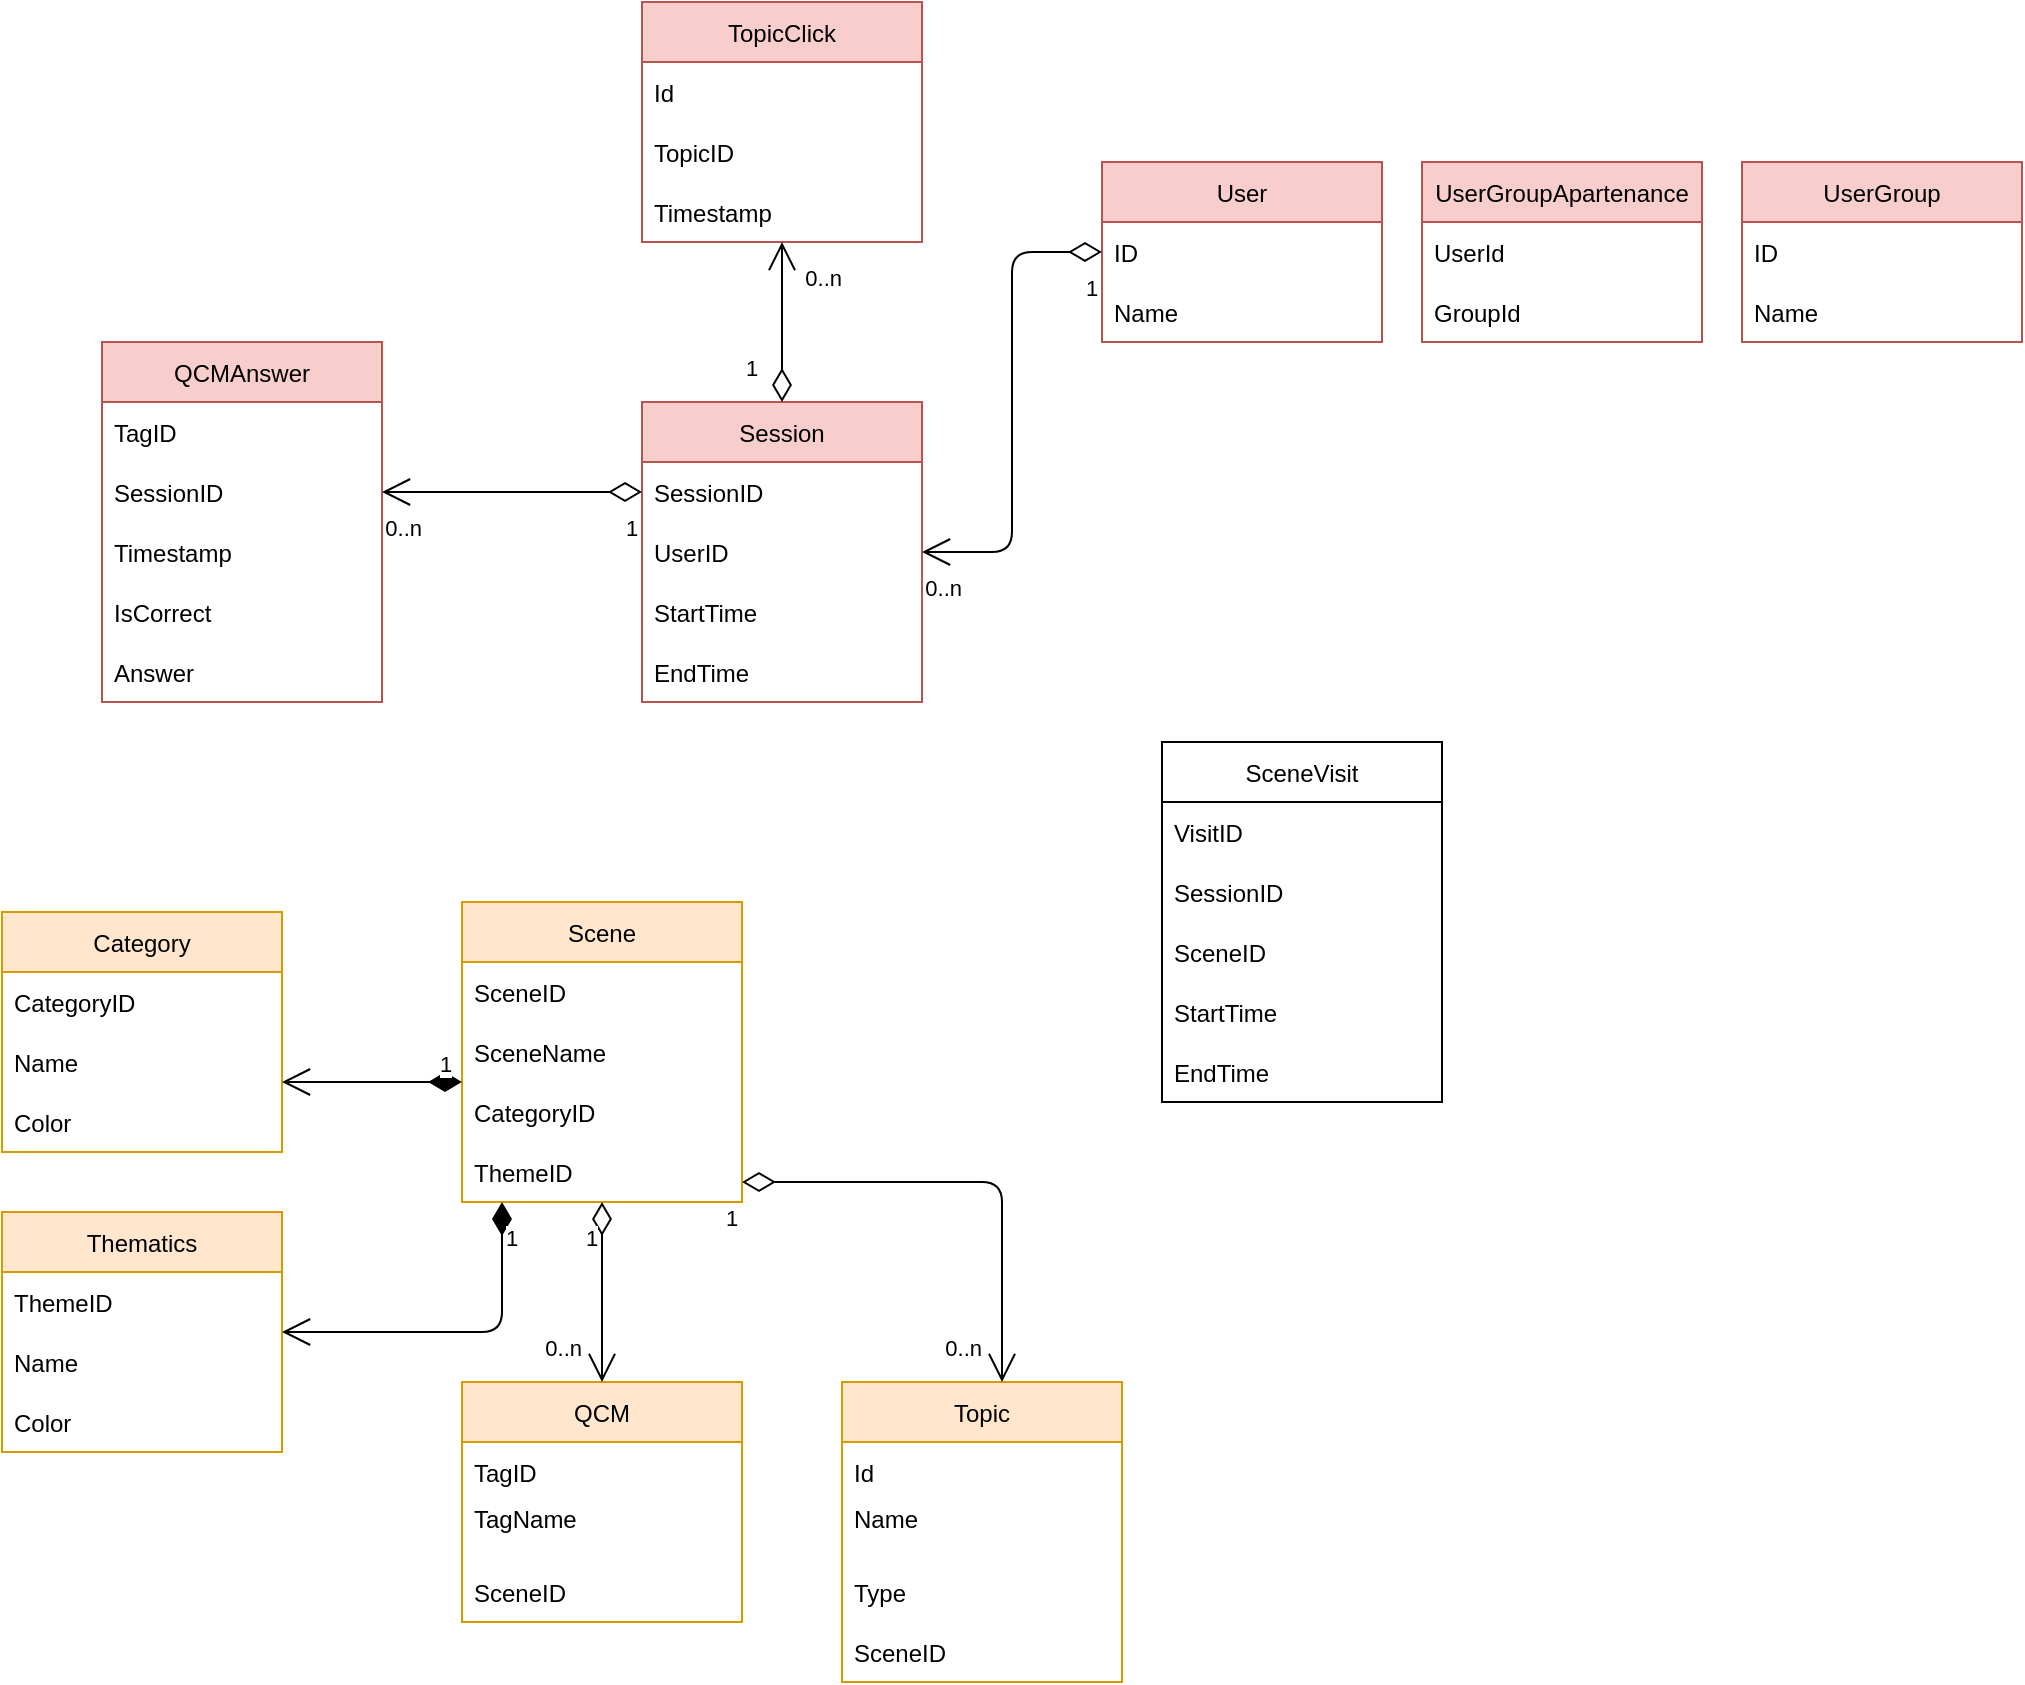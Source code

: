 <mxfile version="15.4.1" type="device"><diagram id="LeO06nZJhRLUOQGXfSKD" name="Page-1"><mxGraphModel dx="2272" dy="1870" grid="1" gridSize="10" guides="1" tooltips="1" connect="1" arrows="1" fold="1" page="1" pageScale="1" pageWidth="850" pageHeight="1100" math="0" shadow="0"><root><mxCell id="0"/><mxCell id="1" parent="0"/><mxCell id="99hKw1-xVSAWSdRPkOgW-1" value="User" style="swimlane;fontStyle=0;childLayout=stackLayout;horizontal=1;startSize=30;horizontalStack=0;resizeParent=1;resizeParentMax=0;resizeLast=0;collapsible=1;marginBottom=0;fillColor=#f8cecc;strokeColor=#b85450;" parent="1" vertex="1"><mxGeometry x="360" y="10" width="140" height="90" as="geometry"/></mxCell><mxCell id="99hKw1-xVSAWSdRPkOgW-2" value="ID" style="text;strokeColor=none;fillColor=none;align=left;verticalAlign=middle;spacingLeft=4;spacingRight=4;overflow=hidden;points=[[0,0.5],[1,0.5]];portConstraint=eastwest;rotatable=0;" parent="99hKw1-xVSAWSdRPkOgW-1" vertex="1"><mxGeometry y="30" width="140" height="30" as="geometry"/></mxCell><mxCell id="99hKw1-xVSAWSdRPkOgW-4" value="Name" style="text;strokeColor=none;fillColor=none;align=left;verticalAlign=middle;spacingLeft=4;spacingRight=4;overflow=hidden;points=[[0,0.5],[1,0.5]];portConstraint=eastwest;rotatable=0;" parent="99hKw1-xVSAWSdRPkOgW-1" vertex="1"><mxGeometry y="60" width="140" height="30" as="geometry"/></mxCell><mxCell id="99hKw1-xVSAWSdRPkOgW-5" value="Session" style="swimlane;fontStyle=0;childLayout=stackLayout;horizontal=1;startSize=30;horizontalStack=0;resizeParent=1;resizeParentMax=0;resizeLast=0;collapsible=1;marginBottom=0;fillColor=#f8cecc;strokeColor=#b85450;" parent="1" vertex="1"><mxGeometry x="130" y="130" width="140" height="150" as="geometry"/></mxCell><mxCell id="99hKw1-xVSAWSdRPkOgW-6" value="SessionID   " style="text;strokeColor=none;fillColor=none;align=left;verticalAlign=middle;spacingLeft=4;spacingRight=4;overflow=hidden;points=[[0,0.5],[1,0.5]];portConstraint=eastwest;rotatable=0;" parent="99hKw1-xVSAWSdRPkOgW-5" vertex="1"><mxGeometry y="30" width="140" height="30" as="geometry"/></mxCell><mxCell id="99hKw1-xVSAWSdRPkOgW-11" value="UserID" style="text;strokeColor=none;fillColor=none;align=left;verticalAlign=middle;spacingLeft=4;spacingRight=4;overflow=hidden;points=[[0,0.5],[1,0.5]];portConstraint=eastwest;rotatable=0;" parent="99hKw1-xVSAWSdRPkOgW-5" vertex="1"><mxGeometry y="60" width="140" height="30" as="geometry"/></mxCell><mxCell id="99hKw1-xVSAWSdRPkOgW-7" value="StartTime    " style="text;strokeColor=none;fillColor=none;align=left;verticalAlign=middle;spacingLeft=4;spacingRight=4;overflow=hidden;points=[[0,0.5],[1,0.5]];portConstraint=eastwest;rotatable=0;" parent="99hKw1-xVSAWSdRPkOgW-5" vertex="1"><mxGeometry y="90" width="140" height="30" as="geometry"/></mxCell><mxCell id="99hKw1-xVSAWSdRPkOgW-8" value="EndTime" style="text;strokeColor=none;fillColor=none;align=left;verticalAlign=middle;spacingLeft=4;spacingRight=4;overflow=hidden;points=[[0,0.5],[1,0.5]];portConstraint=eastwest;rotatable=0;" parent="99hKw1-xVSAWSdRPkOgW-5" vertex="1"><mxGeometry y="120" width="140" height="30" as="geometry"/></mxCell><mxCell id="99hKw1-xVSAWSdRPkOgW-21" value="" style="endArrow=open;html=1;endSize=12;startArrow=diamondThin;startSize=14;startFill=0;edgeStyle=orthogonalEdgeStyle;" parent="1" source="99hKw1-xVSAWSdRPkOgW-2" target="99hKw1-xVSAWSdRPkOgW-11" edge="1"><mxGeometry relative="1" as="geometry"><mxPoint x="230" y="210" as="sourcePoint"/><mxPoint x="390" y="210" as="targetPoint"/></mxGeometry></mxCell><mxCell id="99hKw1-xVSAWSdRPkOgW-22" value="1" style="edgeLabel;resizable=0;html=1;align=left;verticalAlign=top;" parent="99hKw1-xVSAWSdRPkOgW-21" connectable="0" vertex="1"><mxGeometry x="-1" relative="1" as="geometry"><mxPoint x="-10" y="5" as="offset"/></mxGeometry></mxCell><mxCell id="99hKw1-xVSAWSdRPkOgW-23" value="0..n" style="edgeLabel;resizable=0;html=1;align=right;verticalAlign=top;" parent="99hKw1-xVSAWSdRPkOgW-21" connectable="0" vertex="1"><mxGeometry x="1" relative="1" as="geometry"><mxPoint x="20" y="5" as="offset"/></mxGeometry></mxCell><mxCell id="99hKw1-xVSAWSdRPkOgW-24" value="Scene" style="swimlane;fontStyle=0;childLayout=stackLayout;horizontal=1;startSize=30;horizontalStack=0;resizeParent=1;resizeParentMax=0;resizeLast=0;collapsible=1;marginBottom=0;fillColor=#ffe6cc;strokeColor=#d79b00;" parent="1" vertex="1"><mxGeometry x="40" y="380" width="140" height="150" as="geometry"/></mxCell><mxCell id="99hKw1-xVSAWSdRPkOgW-25" value="SceneID" style="text;strokeColor=none;fillColor=none;align=left;verticalAlign=middle;spacingLeft=4;spacingRight=4;overflow=hidden;points=[[0,0.5],[1,0.5]];portConstraint=eastwest;rotatable=0;" parent="99hKw1-xVSAWSdRPkOgW-24" vertex="1"><mxGeometry y="30" width="140" height="30" as="geometry"/></mxCell><mxCell id="99hKw1-xVSAWSdRPkOgW-63" value="SceneName" style="text;strokeColor=none;fillColor=none;align=left;verticalAlign=middle;spacingLeft=4;spacingRight=4;overflow=hidden;points=[[0,0.5],[1,0.5]];portConstraint=eastwest;rotatable=0;" parent="99hKw1-xVSAWSdRPkOgW-24" vertex="1"><mxGeometry y="60" width="140" height="30" as="geometry"/></mxCell><mxCell id="99hKw1-xVSAWSdRPkOgW-26" value="CategoryID" style="text;strokeColor=none;fillColor=none;align=left;verticalAlign=middle;spacingLeft=4;spacingRight=4;overflow=hidden;points=[[0,0.5],[1,0.5]];portConstraint=eastwest;rotatable=0;" parent="99hKw1-xVSAWSdRPkOgW-24" vertex="1"><mxGeometry y="90" width="140" height="30" as="geometry"/></mxCell><mxCell id="99hKw1-xVSAWSdRPkOgW-64" value="ThemeID" style="text;strokeColor=none;fillColor=none;align=left;verticalAlign=middle;spacingLeft=4;spacingRight=4;overflow=hidden;points=[[0,0.5],[1,0.5]];portConstraint=eastwest;rotatable=0;" parent="99hKw1-xVSAWSdRPkOgW-24" vertex="1"><mxGeometry y="120" width="140" height="30" as="geometry"/></mxCell><mxCell id="99hKw1-xVSAWSdRPkOgW-29" value="QCM" style="swimlane;fontStyle=0;childLayout=stackLayout;horizontal=1;startSize=30;horizontalStack=0;resizeParent=1;resizeParentMax=0;resizeLast=0;collapsible=1;marginBottom=0;fillColor=#ffe6cc;strokeColor=#d79b00;" parent="1" vertex="1"><mxGeometry x="40" y="620" width="140" height="120" as="geometry"/></mxCell><mxCell id="99hKw1-xVSAWSdRPkOgW-30" value="TagID" style="text;strokeColor=none;fillColor=none;align=left;verticalAlign=middle;spacingLeft=4;spacingRight=4;overflow=hidden;points=[[0,0.5],[1,0.5]];portConstraint=eastwest;rotatable=0;" parent="99hKw1-xVSAWSdRPkOgW-29" vertex="1"><mxGeometry y="30" width="140" height="30" as="geometry"/></mxCell><mxCell id="78ISwIIr06sM2CBwvlqg-12" value="TagName&#xA;" style="text;strokeColor=none;fillColor=none;align=left;verticalAlign=middle;spacingLeft=4;spacingRight=4;overflow=hidden;points=[[0,0.5],[1,0.5]];portConstraint=eastwest;rotatable=0;" vertex="1" parent="99hKw1-xVSAWSdRPkOgW-29"><mxGeometry y="60" width="140" height="30" as="geometry"/></mxCell><mxCell id="99hKw1-xVSAWSdRPkOgW-31" value="SceneID" style="text;strokeColor=none;fillColor=none;align=left;verticalAlign=middle;spacingLeft=4;spacingRight=4;overflow=hidden;points=[[0,0.5],[1,0.5]];portConstraint=eastwest;rotatable=0;" parent="99hKw1-xVSAWSdRPkOgW-29" vertex="1"><mxGeometry y="90" width="140" height="30" as="geometry"/></mxCell><mxCell id="99hKw1-xVSAWSdRPkOgW-32" value="" style="endArrow=open;html=1;endSize=12;startArrow=diamondThin;startSize=14;startFill=0;edgeStyle=orthogonalEdgeStyle;entryX=0.5;entryY=0;entryDx=0;entryDy=0;" parent="1" target="99hKw1-xVSAWSdRPkOgW-29" edge="1"><mxGeometry relative="1" as="geometry"><mxPoint x="110" y="530" as="sourcePoint"/><mxPoint x="-130" y="750" as="targetPoint"/><Array as="points"><mxPoint x="110" y="610"/><mxPoint x="110" y="610"/></Array></mxGeometry></mxCell><mxCell id="99hKw1-xVSAWSdRPkOgW-33" value="1" style="edgeLabel;resizable=0;html=1;align=left;verticalAlign=top;" parent="99hKw1-xVSAWSdRPkOgW-32" connectable="0" vertex="1"><mxGeometry x="-1" relative="1" as="geometry"><mxPoint x="-10" y="5" as="offset"/></mxGeometry></mxCell><mxCell id="99hKw1-xVSAWSdRPkOgW-34" value="0..n" style="edgeLabel;resizable=0;html=1;align=right;verticalAlign=top;" parent="99hKw1-xVSAWSdRPkOgW-32" connectable="0" vertex="1"><mxGeometry x="1" relative="1" as="geometry"><mxPoint x="-10" y="-30" as="offset"/></mxGeometry></mxCell><mxCell id="99hKw1-xVSAWSdRPkOgW-35" value="QCMAnswer" style="swimlane;fontStyle=0;childLayout=stackLayout;horizontal=1;startSize=30;horizontalStack=0;resizeParent=1;resizeParentMax=0;resizeLast=0;collapsible=1;marginBottom=0;fillColor=#f8cecc;strokeColor=#b85450;" parent="1" vertex="1"><mxGeometry x="-140" y="100" width="140" height="180" as="geometry"/></mxCell><mxCell id="99hKw1-xVSAWSdRPkOgW-72" value="TagID" style="text;strokeColor=none;fillColor=none;align=left;verticalAlign=middle;spacingLeft=4;spacingRight=4;overflow=hidden;points=[[0,0.5],[1,0.5]];portConstraint=eastwest;rotatable=0;" parent="99hKw1-xVSAWSdRPkOgW-35" vertex="1"><mxGeometry y="30" width="140" height="30" as="geometry"/></mxCell><mxCell id="99hKw1-xVSAWSdRPkOgW-36" value="SessionID" style="text;strokeColor=none;fillColor=none;align=left;verticalAlign=middle;spacingLeft=4;spacingRight=4;overflow=hidden;points=[[0,0.5],[1,0.5]];portConstraint=eastwest;rotatable=0;" parent="99hKw1-xVSAWSdRPkOgW-35" vertex="1"><mxGeometry y="60" width="140" height="30" as="geometry"/></mxCell><mxCell id="99hKw1-xVSAWSdRPkOgW-38" value="Timestamp" style="text;strokeColor=none;fillColor=none;align=left;verticalAlign=middle;spacingLeft=4;spacingRight=4;overflow=hidden;points=[[0,0.5],[1,0.5]];portConstraint=eastwest;rotatable=0;" parent="99hKw1-xVSAWSdRPkOgW-35" vertex="1"><mxGeometry y="90" width="140" height="30" as="geometry"/></mxCell><mxCell id="99hKw1-xVSAWSdRPkOgW-69" value="IsCorrect" style="text;strokeColor=none;fillColor=none;align=left;verticalAlign=middle;spacingLeft=4;spacingRight=4;overflow=hidden;points=[[0,0.5],[1,0.5]];portConstraint=eastwest;rotatable=0;" parent="99hKw1-xVSAWSdRPkOgW-35" vertex="1"><mxGeometry y="120" width="140" height="30" as="geometry"/></mxCell><mxCell id="99hKw1-xVSAWSdRPkOgW-78" value="Answer" style="text;strokeColor=none;fillColor=none;align=left;verticalAlign=middle;spacingLeft=4;spacingRight=4;overflow=hidden;points=[[0,0.5],[1,0.5]];portConstraint=eastwest;rotatable=0;" parent="99hKw1-xVSAWSdRPkOgW-35" vertex="1"><mxGeometry y="150" width="140" height="30" as="geometry"/></mxCell><mxCell id="99hKw1-xVSAWSdRPkOgW-39" value="" style="endArrow=open;html=1;endSize=12;startArrow=diamondThin;startSize=14;startFill=0;edgeStyle=orthogonalEdgeStyle;exitX=0;exitY=0.5;exitDx=0;exitDy=0;" parent="1" source="99hKw1-xVSAWSdRPkOgW-6" target="99hKw1-xVSAWSdRPkOgW-36" edge="1"><mxGeometry relative="1" as="geometry"><mxPoint x="400" y="240" as="sourcePoint"/><mxPoint x="310" y="390" as="targetPoint"/></mxGeometry></mxCell><mxCell id="99hKw1-xVSAWSdRPkOgW-40" value="1" style="edgeLabel;resizable=0;html=1;align=left;verticalAlign=top;" parent="99hKw1-xVSAWSdRPkOgW-39" connectable="0" vertex="1"><mxGeometry x="-1" relative="1" as="geometry"><mxPoint x="-10" y="5" as="offset"/></mxGeometry></mxCell><mxCell id="99hKw1-xVSAWSdRPkOgW-41" value="0..n" style="edgeLabel;resizable=0;html=1;align=right;verticalAlign=top;" parent="99hKw1-xVSAWSdRPkOgW-39" connectable="0" vertex="1"><mxGeometry x="1" relative="1" as="geometry"><mxPoint x="20" y="5" as="offset"/></mxGeometry></mxCell><mxCell id="99hKw1-xVSAWSdRPkOgW-45" value="SceneVisit" style="swimlane;fontStyle=0;childLayout=stackLayout;horizontal=1;startSize=30;horizontalStack=0;resizeParent=1;resizeParentMax=0;resizeLast=0;collapsible=1;marginBottom=0;" parent="1" vertex="1"><mxGeometry x="390" y="300" width="140" height="180" as="geometry"/></mxCell><mxCell id="99hKw1-xVSAWSdRPkOgW-48" value="VisitID" style="text;strokeColor=none;fillColor=none;align=left;verticalAlign=middle;spacingLeft=4;spacingRight=4;overflow=hidden;points=[[0,0.5],[1,0.5]];portConstraint=eastwest;rotatable=0;" parent="99hKw1-xVSAWSdRPkOgW-45" vertex="1"><mxGeometry y="30" width="140" height="30" as="geometry"/></mxCell><mxCell id="99hKw1-xVSAWSdRPkOgW-46" value="SessionID" style="text;strokeColor=none;fillColor=none;align=left;verticalAlign=middle;spacingLeft=4;spacingRight=4;overflow=hidden;points=[[0,0.5],[1,0.5]];portConstraint=eastwest;rotatable=0;" parent="99hKw1-xVSAWSdRPkOgW-45" vertex="1"><mxGeometry y="60" width="140" height="30" as="geometry"/></mxCell><mxCell id="99hKw1-xVSAWSdRPkOgW-61" value="SceneID" style="text;strokeColor=none;fillColor=none;align=left;verticalAlign=middle;spacingLeft=4;spacingRight=4;overflow=hidden;points=[[0,0.5],[1,0.5]];portConstraint=eastwest;rotatable=0;" parent="99hKw1-xVSAWSdRPkOgW-45" vertex="1"><mxGeometry y="90" width="140" height="30" as="geometry"/></mxCell><mxCell id="99hKw1-xVSAWSdRPkOgW-76" value="StartTime    " style="text;strokeColor=none;fillColor=none;align=left;verticalAlign=middle;spacingLeft=4;spacingRight=4;overflow=hidden;points=[[0,0.5],[1,0.5]];portConstraint=eastwest;rotatable=0;" parent="99hKw1-xVSAWSdRPkOgW-45" vertex="1"><mxGeometry y="120" width="140" height="30" as="geometry"/></mxCell><mxCell id="99hKw1-xVSAWSdRPkOgW-77" value="EndTime" style="text;strokeColor=none;fillColor=none;align=left;verticalAlign=middle;spacingLeft=4;spacingRight=4;overflow=hidden;points=[[0,0.5],[1,0.5]];portConstraint=eastwest;rotatable=0;" parent="99hKw1-xVSAWSdRPkOgW-45" vertex="1"><mxGeometry y="150" width="140" height="30" as="geometry"/></mxCell><mxCell id="99hKw1-xVSAWSdRPkOgW-55" value="Category" style="swimlane;fontStyle=0;childLayout=stackLayout;horizontal=1;startSize=30;horizontalStack=0;resizeParent=1;resizeParentMax=0;resizeLast=0;collapsible=1;marginBottom=0;fillColor=#ffe6cc;strokeColor=#d79b00;" parent="1" vertex="1"><mxGeometry x="-190" y="385" width="140" height="120" as="geometry"/></mxCell><mxCell id="99hKw1-xVSAWSdRPkOgW-56" value="CategoryID" style="text;strokeColor=none;fillColor=none;align=left;verticalAlign=middle;spacingLeft=4;spacingRight=4;overflow=hidden;points=[[0,0.5],[1,0.5]];portConstraint=eastwest;rotatable=0;" parent="99hKw1-xVSAWSdRPkOgW-55" vertex="1"><mxGeometry y="30" width="140" height="30" as="geometry"/></mxCell><mxCell id="99hKw1-xVSAWSdRPkOgW-66" value="Name" style="text;strokeColor=none;fillColor=none;align=left;verticalAlign=middle;spacingLeft=4;spacingRight=4;overflow=hidden;points=[[0,0.5],[1,0.5]];portConstraint=eastwest;rotatable=0;" parent="99hKw1-xVSAWSdRPkOgW-55" vertex="1"><mxGeometry y="60" width="140" height="30" as="geometry"/></mxCell><mxCell id="99hKw1-xVSAWSdRPkOgW-57" value="Color" style="text;strokeColor=none;fillColor=none;align=left;verticalAlign=middle;spacingLeft=4;spacingRight=4;overflow=hidden;points=[[0,0.5],[1,0.5]];portConstraint=eastwest;rotatable=0;" parent="99hKw1-xVSAWSdRPkOgW-55" vertex="1"><mxGeometry y="90" width="140" height="30" as="geometry"/></mxCell><mxCell id="99hKw1-xVSAWSdRPkOgW-58" value="Thematics" style="swimlane;fontStyle=0;childLayout=stackLayout;horizontal=1;startSize=30;horizontalStack=0;resizeParent=1;resizeParentMax=0;resizeLast=0;collapsible=1;marginBottom=0;fillColor=#ffe6cc;strokeColor=#d79b00;" parent="1" vertex="1"><mxGeometry x="-190" y="535" width="140" height="120" as="geometry"/></mxCell><mxCell id="99hKw1-xVSAWSdRPkOgW-59" value="ThemeID" style="text;strokeColor=none;fillColor=none;align=left;verticalAlign=middle;spacingLeft=4;spacingRight=4;overflow=hidden;points=[[0,0.5],[1,0.5]];portConstraint=eastwest;rotatable=0;" parent="99hKw1-xVSAWSdRPkOgW-58" vertex="1"><mxGeometry y="30" width="140" height="30" as="geometry"/></mxCell><mxCell id="99hKw1-xVSAWSdRPkOgW-68" value="Name" style="text;strokeColor=none;fillColor=none;align=left;verticalAlign=middle;spacingLeft=4;spacingRight=4;overflow=hidden;points=[[0,0.5],[1,0.5]];portConstraint=eastwest;rotatable=0;" parent="99hKw1-xVSAWSdRPkOgW-58" vertex="1"><mxGeometry y="60" width="140" height="30" as="geometry"/></mxCell><mxCell id="99hKw1-xVSAWSdRPkOgW-60" value="Color" style="text;strokeColor=none;fillColor=none;align=left;verticalAlign=middle;spacingLeft=4;spacingRight=4;overflow=hidden;points=[[0,0.5],[1,0.5]];portConstraint=eastwest;rotatable=0;" parent="99hKw1-xVSAWSdRPkOgW-58" vertex="1"><mxGeometry y="90" width="140" height="30" as="geometry"/></mxCell><mxCell id="99hKw1-xVSAWSdRPkOgW-70" value="1" style="endArrow=open;html=1;endSize=12;startArrow=diamondThin;startSize=14;startFill=1;edgeStyle=orthogonalEdgeStyle;align=left;verticalAlign=bottom;" parent="1" source="99hKw1-xVSAWSdRPkOgW-24" target="99hKw1-xVSAWSdRPkOgW-55" edge="1"><mxGeometry x="-0.698" relative="1" as="geometry"><mxPoint x="-320.0" y="470" as="sourcePoint"/><mxPoint x="-240.84" y="602.84" as="targetPoint"/><Array as="points"><mxPoint x="-20" y="470"/><mxPoint x="-20" y="470"/></Array><mxPoint as="offset"/></mxGeometry></mxCell><mxCell id="99hKw1-xVSAWSdRPkOgW-74" value="1" style="endArrow=open;html=1;endSize=12;startArrow=diamondThin;startSize=14;startFill=1;edgeStyle=orthogonalEdgeStyle;align=left;verticalAlign=bottom;" parent="1" source="99hKw1-xVSAWSdRPkOgW-24" target="99hKw1-xVSAWSdRPkOgW-58" edge="1"><mxGeometry x="-0.698" relative="1" as="geometry"><mxPoint x="50" y="582.5" as="sourcePoint"/><mxPoint x="-10" y="582.5" as="targetPoint"/><Array as="points"><mxPoint x="60" y="595"/></Array><mxPoint as="offset"/></mxGeometry></mxCell><mxCell id="DpaaRagZU8FNNTEup1az-13" value="UserGroup" style="swimlane;fontStyle=0;childLayout=stackLayout;horizontal=1;startSize=30;horizontalStack=0;resizeParent=1;resizeParentMax=0;resizeLast=0;collapsible=1;marginBottom=0;fillColor=#f8cecc;strokeColor=#b85450;" parent="1" vertex="1"><mxGeometry x="680" y="10" width="140" height="90" as="geometry"/></mxCell><mxCell id="DpaaRagZU8FNNTEup1az-14" value="ID" style="text;strokeColor=none;fillColor=none;align=left;verticalAlign=middle;spacingLeft=4;spacingRight=4;overflow=hidden;points=[[0,0.5],[1,0.5]];portConstraint=eastwest;rotatable=0;" parent="DpaaRagZU8FNNTEup1az-13" vertex="1"><mxGeometry y="30" width="140" height="30" as="geometry"/></mxCell><mxCell id="DpaaRagZU8FNNTEup1az-15" value="Name" style="text;strokeColor=none;fillColor=none;align=left;verticalAlign=middle;spacingLeft=4;spacingRight=4;overflow=hidden;points=[[0,0.5],[1,0.5]];portConstraint=eastwest;rotatable=0;" parent="DpaaRagZU8FNNTEup1az-13" vertex="1"><mxGeometry y="60" width="140" height="30" as="geometry"/></mxCell><mxCell id="DpaaRagZU8FNNTEup1az-20" value="UserGroupApartenance" style="swimlane;fontStyle=0;childLayout=stackLayout;horizontal=1;startSize=30;horizontalStack=0;resizeParent=1;resizeParentMax=0;resizeLast=0;collapsible=1;marginBottom=0;fillColor=#f8cecc;strokeColor=#b85450;" parent="1" vertex="1"><mxGeometry x="520" y="10" width="140" height="90" as="geometry"/></mxCell><mxCell id="DpaaRagZU8FNNTEup1az-22" value="UserId" style="text;strokeColor=none;fillColor=none;align=left;verticalAlign=middle;spacingLeft=4;spacingRight=4;overflow=hidden;points=[[0,0.5],[1,0.5]];portConstraint=eastwest;rotatable=0;" parent="DpaaRagZU8FNNTEup1az-20" vertex="1"><mxGeometry y="30" width="140" height="30" as="geometry"/></mxCell><mxCell id="DpaaRagZU8FNNTEup1az-21" value="GroupId" style="text;strokeColor=none;fillColor=none;align=left;verticalAlign=middle;spacingLeft=4;spacingRight=4;overflow=hidden;points=[[0,0.5],[1,0.5]];portConstraint=eastwest;rotatable=0;" parent="DpaaRagZU8FNNTEup1az-20" vertex="1"><mxGeometry y="60" width="140" height="30" as="geometry"/></mxCell><mxCell id="78ISwIIr06sM2CBwvlqg-1" value="TopicClick" style="swimlane;fontStyle=0;childLayout=stackLayout;horizontal=1;startSize=30;horizontalStack=0;resizeParent=1;resizeParentMax=0;resizeLast=0;collapsible=1;marginBottom=0;fillColor=#f8cecc;strokeColor=#b85450;" vertex="1" parent="1"><mxGeometry x="130" y="-70" width="140" height="120" as="geometry"/></mxCell><mxCell id="78ISwIIr06sM2CBwvlqg-17" value="Id" style="text;strokeColor=none;fillColor=none;align=left;verticalAlign=middle;spacingLeft=4;spacingRight=4;overflow=hidden;points=[[0,0.5],[1,0.5]];portConstraint=eastwest;rotatable=0;" vertex="1" parent="78ISwIIr06sM2CBwvlqg-1"><mxGeometry y="30" width="140" height="30" as="geometry"/></mxCell><mxCell id="78ISwIIr06sM2CBwvlqg-2" value="TopicID" style="text;strokeColor=none;fillColor=none;align=left;verticalAlign=middle;spacingLeft=4;spacingRight=4;overflow=hidden;points=[[0,0.5],[1,0.5]];portConstraint=eastwest;rotatable=0;" vertex="1" parent="78ISwIIr06sM2CBwvlqg-1"><mxGeometry y="60" width="140" height="30" as="geometry"/></mxCell><mxCell id="78ISwIIr06sM2CBwvlqg-4" value="Timestamp" style="text;strokeColor=none;fillColor=none;align=left;verticalAlign=middle;spacingLeft=4;spacingRight=4;overflow=hidden;points=[[0,0.5],[1,0.5]];portConstraint=eastwest;rotatable=0;" vertex="1" parent="78ISwIIr06sM2CBwvlqg-1"><mxGeometry y="90" width="140" height="30" as="geometry"/></mxCell><mxCell id="78ISwIIr06sM2CBwvlqg-7" value="Topic" style="swimlane;fontStyle=0;childLayout=stackLayout;horizontal=1;startSize=30;horizontalStack=0;resizeParent=1;resizeParentMax=0;resizeLast=0;collapsible=1;marginBottom=0;fillColor=#ffe6cc;strokeColor=#d79b00;" vertex="1" parent="1"><mxGeometry x="230" y="620" width="140" height="150" as="geometry"/></mxCell><mxCell id="78ISwIIr06sM2CBwvlqg-8" value="Id" style="text;strokeColor=none;fillColor=none;align=left;verticalAlign=middle;spacingLeft=4;spacingRight=4;overflow=hidden;points=[[0,0.5],[1,0.5]];portConstraint=eastwest;rotatable=0;" vertex="1" parent="78ISwIIr06sM2CBwvlqg-7"><mxGeometry y="30" width="140" height="30" as="geometry"/></mxCell><mxCell id="78ISwIIr06sM2CBwvlqg-11" value="Name&#xA;" style="text;strokeColor=none;fillColor=none;align=left;verticalAlign=middle;spacingLeft=4;spacingRight=4;overflow=hidden;points=[[0,0.5],[1,0.5]];portConstraint=eastwest;rotatable=0;" vertex="1" parent="78ISwIIr06sM2CBwvlqg-7"><mxGeometry y="60" width="140" height="30" as="geometry"/></mxCell><mxCell id="78ISwIIr06sM2CBwvlqg-13" value="Type" style="text;strokeColor=none;fillColor=none;align=left;verticalAlign=middle;spacingLeft=4;spacingRight=4;overflow=hidden;points=[[0,0.5],[1,0.5]];portConstraint=eastwest;rotatable=0;" vertex="1" parent="78ISwIIr06sM2CBwvlqg-7"><mxGeometry y="90" width="140" height="30" as="geometry"/></mxCell><mxCell id="78ISwIIr06sM2CBwvlqg-9" value="SceneID" style="text;strokeColor=none;fillColor=none;align=left;verticalAlign=middle;spacingLeft=4;spacingRight=4;overflow=hidden;points=[[0,0.5],[1,0.5]];portConstraint=eastwest;rotatable=0;" vertex="1" parent="78ISwIIr06sM2CBwvlqg-7"><mxGeometry y="120" width="140" height="30" as="geometry"/></mxCell><mxCell id="78ISwIIr06sM2CBwvlqg-14" value="" style="endArrow=open;html=1;endSize=12;startArrow=diamondThin;startSize=14;startFill=0;edgeStyle=orthogonalEdgeStyle;exitX=0.5;exitY=0;exitDx=0;exitDy=0;entryX=0.5;entryY=1;entryDx=0;entryDy=0;entryPerimeter=0;" edge="1" parent="1" source="99hKw1-xVSAWSdRPkOgW-5" target="78ISwIIr06sM2CBwvlqg-4"><mxGeometry relative="1" as="geometry"><mxPoint x="200.0" y="70" as="sourcePoint"/><mxPoint x="70.0" y="70" as="targetPoint"/></mxGeometry></mxCell><mxCell id="78ISwIIr06sM2CBwvlqg-15" value="1" style="edgeLabel;resizable=0;html=1;align=left;verticalAlign=top;" connectable="0" vertex="1" parent="78ISwIIr06sM2CBwvlqg-14"><mxGeometry x="-1" relative="1" as="geometry"><mxPoint x="-20" y="-30" as="offset"/></mxGeometry></mxCell><mxCell id="78ISwIIr06sM2CBwvlqg-16" value="0..n" style="edgeLabel;resizable=0;html=1;align=right;verticalAlign=top;" connectable="0" vertex="1" parent="78ISwIIr06sM2CBwvlqg-14"><mxGeometry x="1" relative="1" as="geometry"><mxPoint x="30" y="5" as="offset"/></mxGeometry></mxCell><mxCell id="78ISwIIr06sM2CBwvlqg-18" value="" style="endArrow=open;html=1;endSize=12;startArrow=diamondThin;startSize=14;startFill=0;edgeStyle=orthogonalEdgeStyle;" edge="1" parent="1" source="99hKw1-xVSAWSdRPkOgW-24" target="78ISwIIr06sM2CBwvlqg-7"><mxGeometry relative="1" as="geometry"><mxPoint x="310.0" y="440" as="sourcePoint"/><mxPoint x="310.0" y="530" as="targetPoint"/><Array as="points"><mxPoint x="310" y="520"/></Array></mxGeometry></mxCell><mxCell id="78ISwIIr06sM2CBwvlqg-19" value="1" style="edgeLabel;resizable=0;html=1;align=left;verticalAlign=top;" connectable="0" vertex="1" parent="78ISwIIr06sM2CBwvlqg-18"><mxGeometry x="-1" relative="1" as="geometry"><mxPoint x="-10" y="5" as="offset"/></mxGeometry></mxCell><mxCell id="78ISwIIr06sM2CBwvlqg-20" value="0..n" style="edgeLabel;resizable=0;html=1;align=right;verticalAlign=top;" connectable="0" vertex="1" parent="78ISwIIr06sM2CBwvlqg-18"><mxGeometry x="1" relative="1" as="geometry"><mxPoint x="-10" y="-30" as="offset"/></mxGeometry></mxCell></root></mxGraphModel></diagram></mxfile>